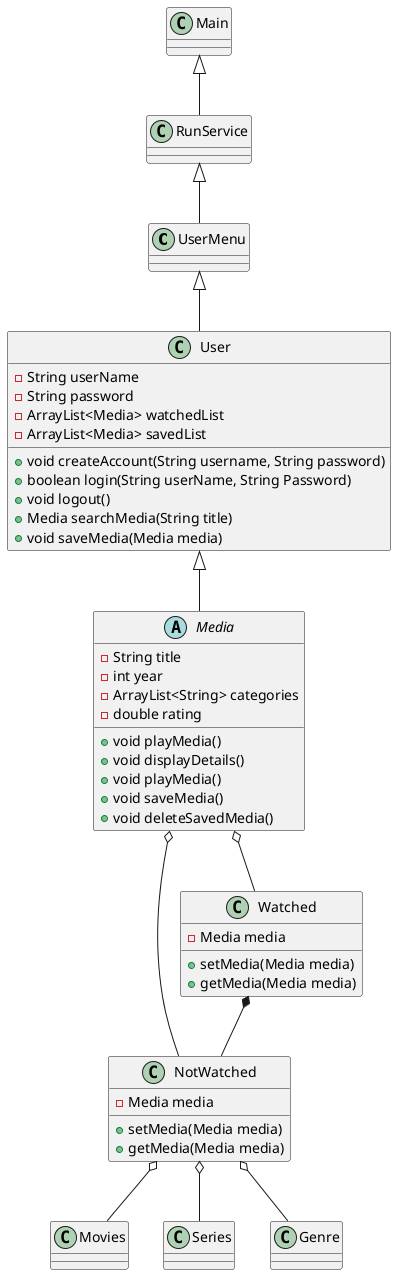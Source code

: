 @startuml

class UserMenu
abstract class Media
class NotWatched
class Watched
class Movies
class Series
class Genre
class User
class RunService
class Main

Main <|-- RunService
UserMenu <|-- User

RunService <|-- UserMenu

User <|-- Media

Media o-- NotWatched
Media o-- Watched

NotWatched o-- Movies
NotWatched o-- Series
NotWatched o-- Genre


Watched *-- NotWatched

abstract class Media {
  - String title
  - int year
  - ArrayList<String> categories
  - double rating
  + void playMedia()
  + void displayDetails()
  + void playMedia()
  + void saveMedia()
  + void deleteSavedMedia()
}

class User {
  -String userName
  -String password
  - ArrayList<Media> watchedList
  - ArrayList<Media> savedList
  + void createAccount(String username, String password)
  + boolean login(String userName, String Password)
  + void logout()
  + Media searchMedia(String title)
  + void saveMedia(Media media)
}

class Watched{
  - Media media
  + setMedia(Media media)
  + getMedia(Media media)
}

class NotWatched{
  - Media media
  + setMedia(Media media)
  + getMedia(Media media)
}

}
@enduml

